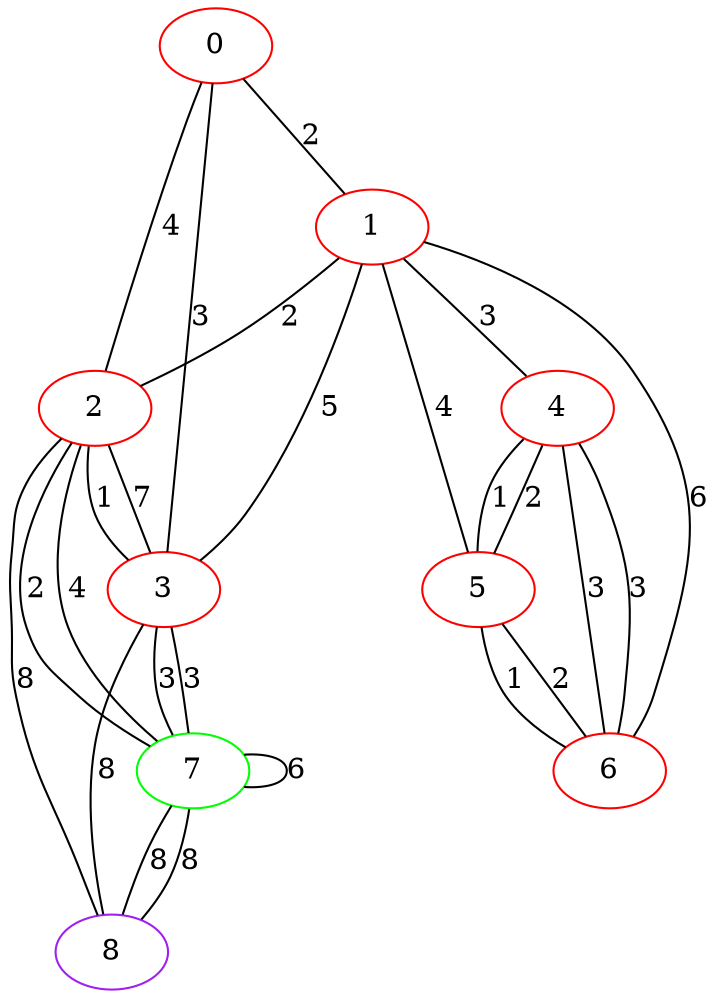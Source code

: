 graph "" {
0 [color=red, weight=1];
1 [color=red, weight=1];
2 [color=red, weight=1];
3 [color=red, weight=1];
4 [color=red, weight=1];
5 [color=red, weight=1];
6 [color=red, weight=1];
7 [color=green, weight=2];
8 [color=purple, weight=4];
0 -- 1  [key=0, label=2];
0 -- 2  [key=0, label=4];
0 -- 3  [key=0, label=3];
1 -- 2  [key=0, label=2];
1 -- 3  [key=0, label=5];
1 -- 4  [key=0, label=3];
1 -- 5  [key=0, label=4];
1 -- 6  [key=0, label=6];
2 -- 3  [key=0, label=7];
2 -- 3  [key=1, label=1];
2 -- 8  [key=0, label=8];
2 -- 7  [key=0, label=4];
2 -- 7  [key=1, label=2];
3 -- 8  [key=0, label=8];
3 -- 7  [key=0, label=3];
3 -- 7  [key=1, label=3];
4 -- 5  [key=0, label=1];
4 -- 5  [key=1, label=2];
4 -- 6  [key=0, label=3];
4 -- 6  [key=1, label=3];
5 -- 6  [key=0, label=2];
5 -- 6  [key=1, label=1];
7 -- 8  [key=0, label=8];
7 -- 8  [key=1, label=8];
7 -- 7  [key=0, label=6];
}
